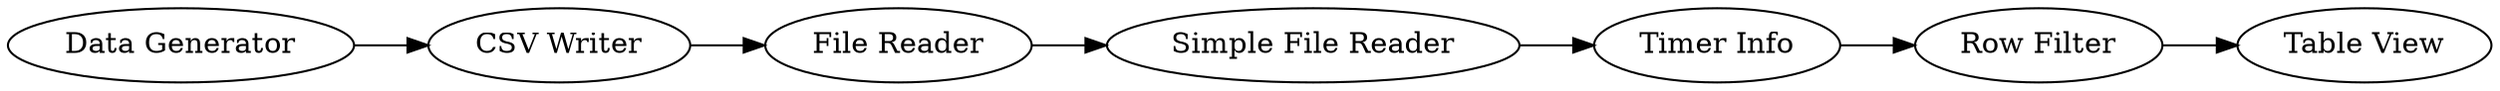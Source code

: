 digraph {
	37 -> 5
	36 -> 39
	4 -> 36
	39 -> 38
	5 -> 24
	24 -> 4
	5 [label="CSV Writer"]
	24 [label="File Reader"]
	36 [label="Timer Info"]
	4 [label="Simple File Reader"]
	39 [label="Row Filter"]
	38 [label="Table View"]
	37 [label="Data Generator"]
	rankdir=LR
}
